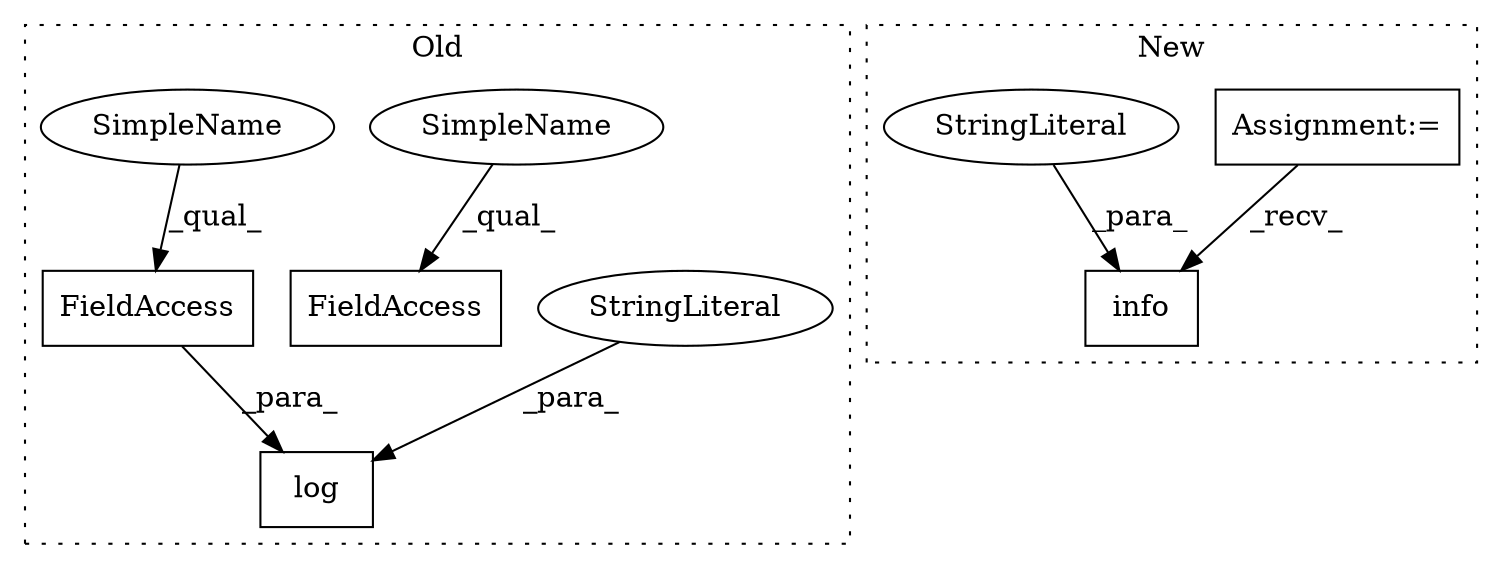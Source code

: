 digraph G {
subgraph cluster0 {
1 [label="log" a="32" s="2361,2435" l="4,1" shape="box"];
4 [label="FieldAccess" a="22" s="2420" l="15" shape="box"];
5 [label="FieldAccess" a="22" s="2850" l="15" shape="box"];
7 [label="StringLiteral" a="45" s="2365" l="54" shape="ellipse"];
8 [label="SimpleName" a="42" s="2850" l="7" shape="ellipse"];
9 [label="SimpleName" a="42" s="2420" l="7" shape="ellipse"];
label = "Old";
style="dotted";
}
subgraph cluster1 {
2 [label="info" a="32" s="2504,2563" l="5,1" shape="box"];
3 [label="Assignment:=" a="7" s="2245" l="6" shape="box"];
6 [label="StringLiteral" a="45" s="2509" l="54" shape="ellipse"];
label = "New";
style="dotted";
}
3 -> 2 [label="_recv_"];
4 -> 1 [label="_para_"];
6 -> 2 [label="_para_"];
7 -> 1 [label="_para_"];
8 -> 5 [label="_qual_"];
9 -> 4 [label="_qual_"];
}
